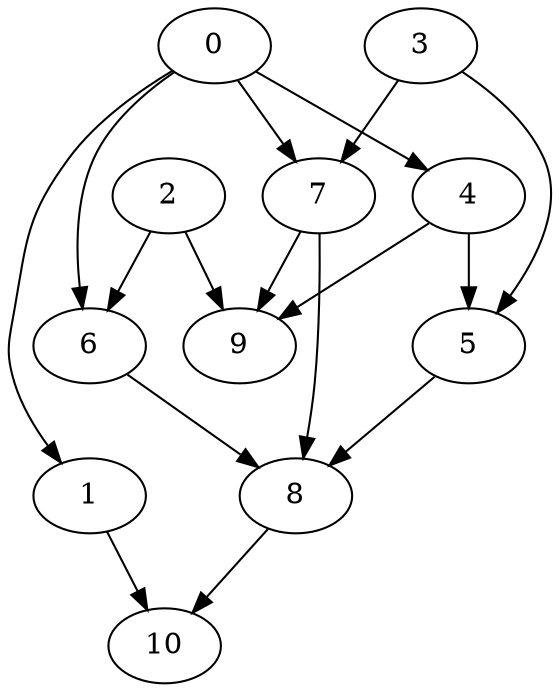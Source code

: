 digraph {
    0 -> 1;
    0 -> 7;
    0 -> 4;
    4 -> 9;
    3 -> 7;
    7 -> 9;
    3 -> 5;
    5 -> 8;
    6 -> 8;
    8 -> 10;
    0 -> 6;
    2 -> 9;
    4 -> 5;
    2 -> 6;
    1 -> 10;
    7 -> 8;
}
